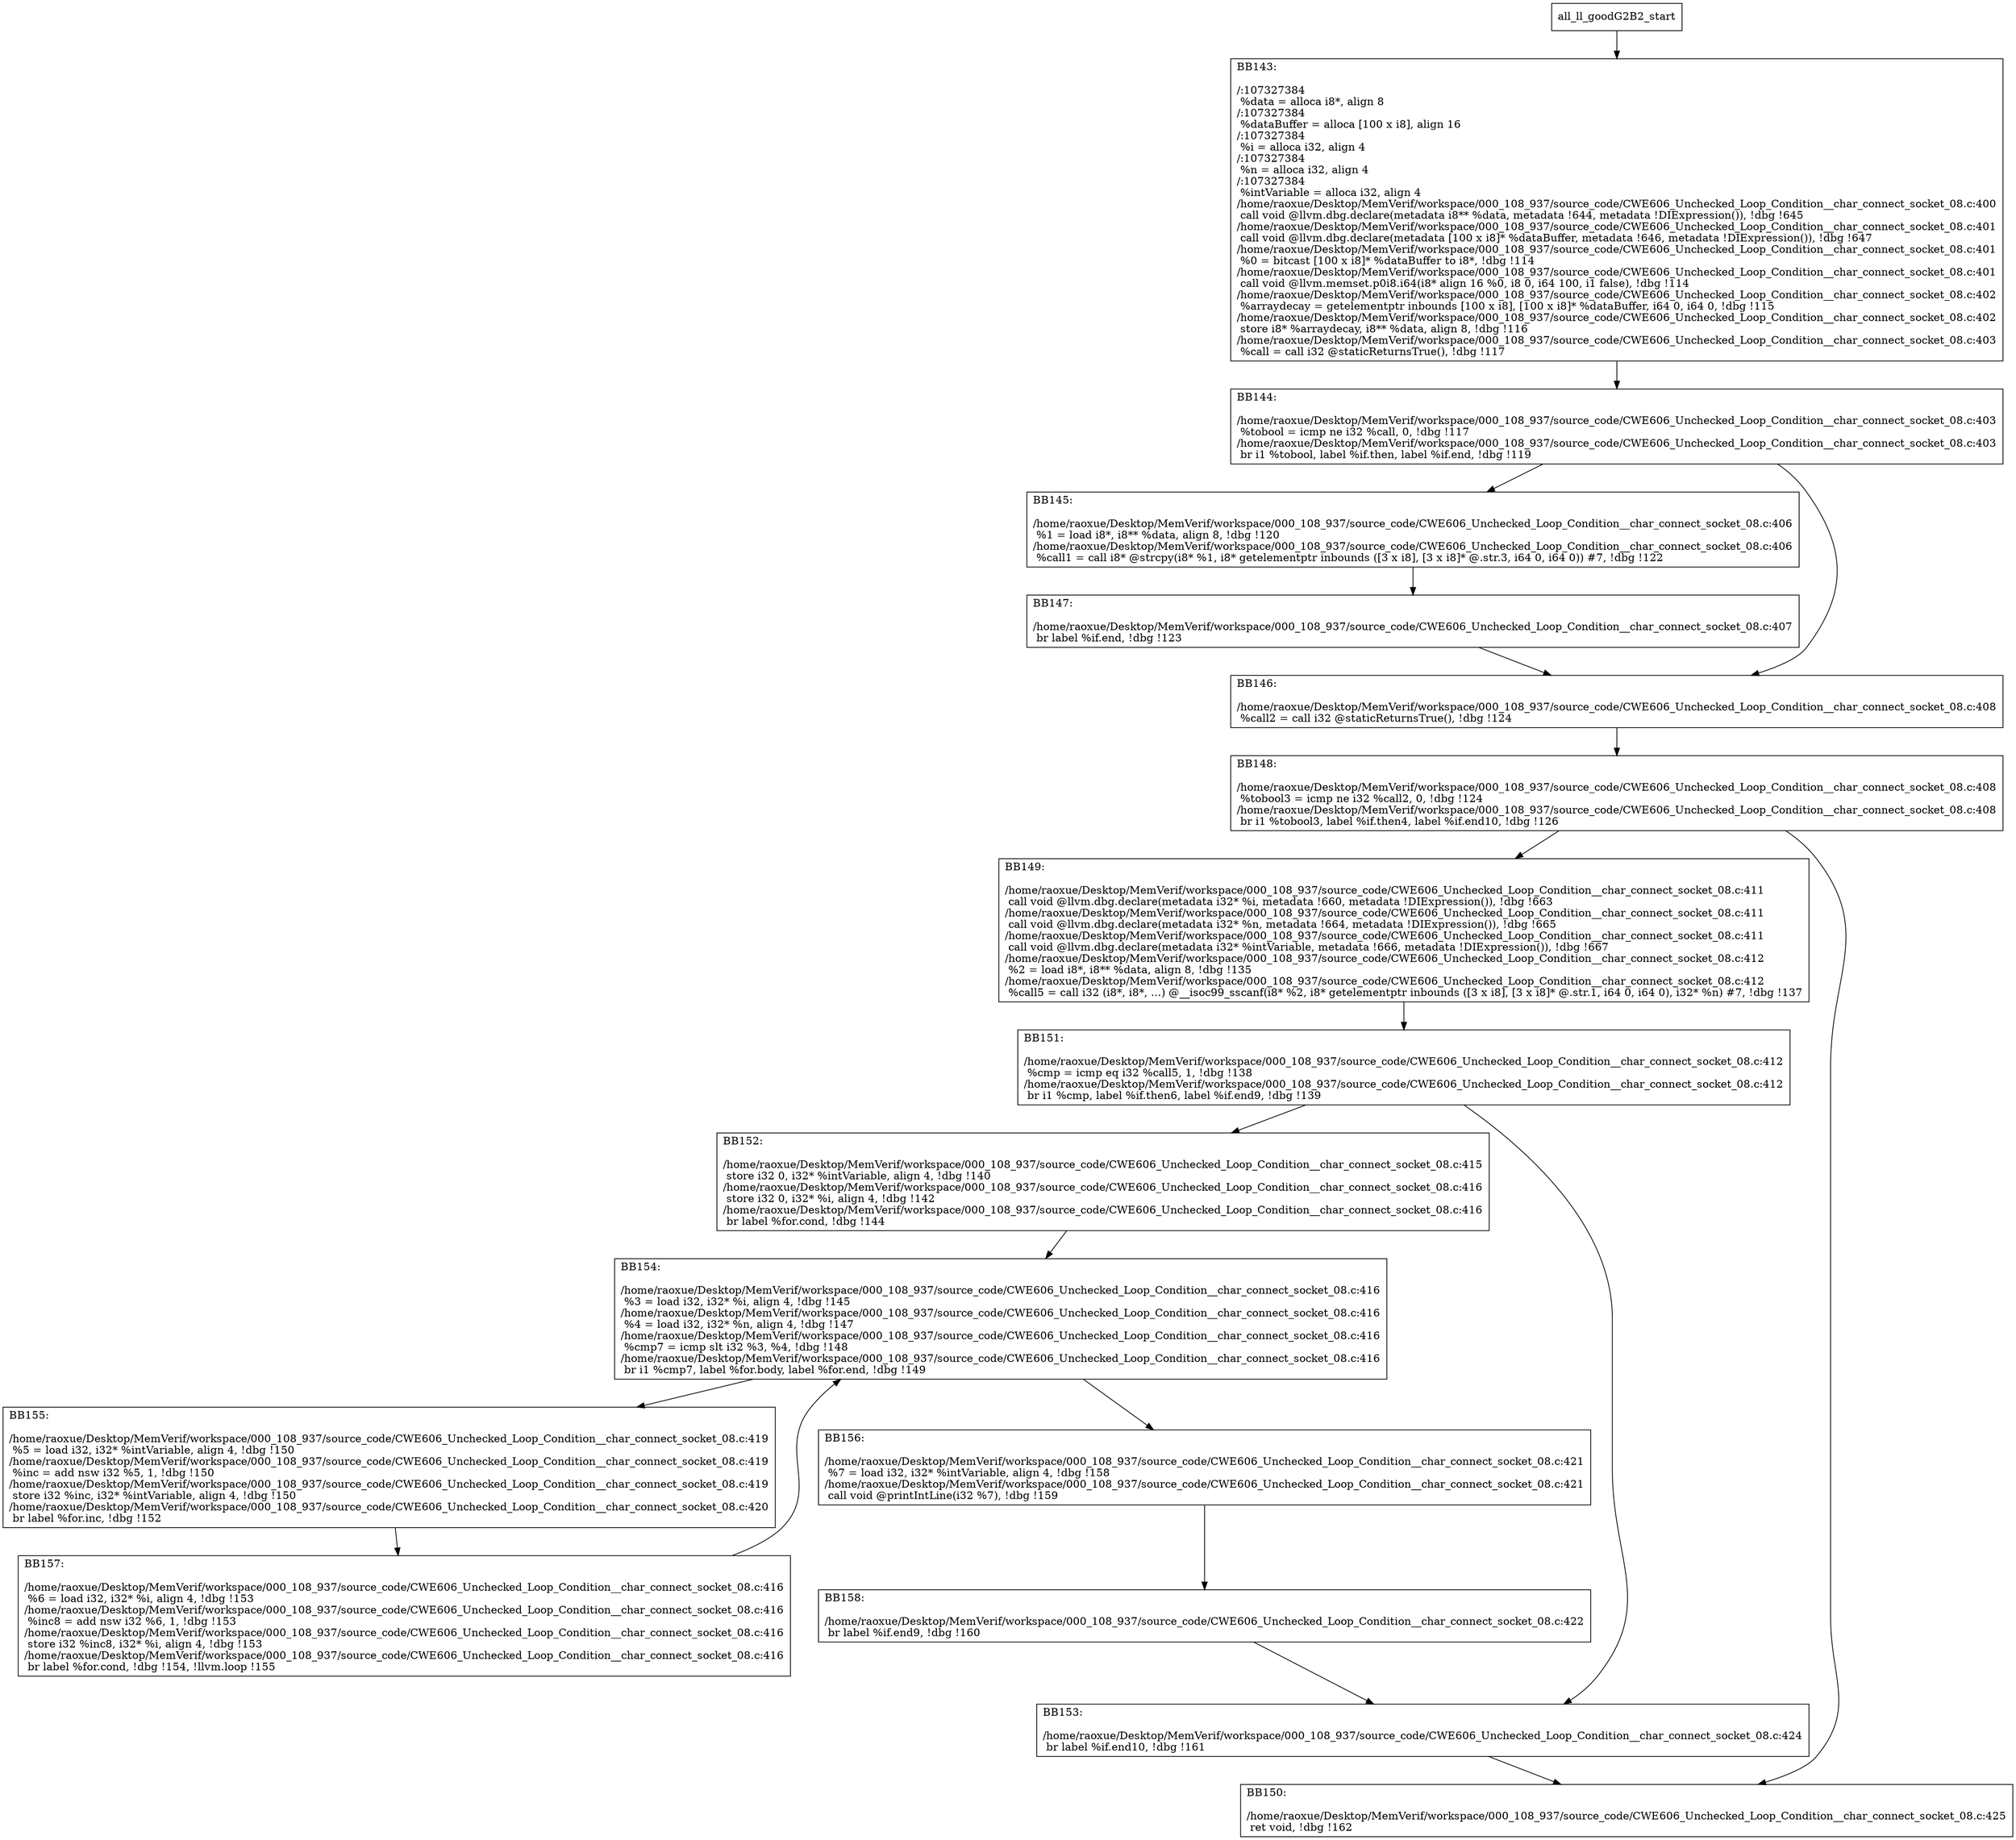 digraph "CFG for'all_ll_goodG2B2' function" {
	BBall_ll_goodG2B2_start[shape=record,label="{all_ll_goodG2B2_start}"];
	BBall_ll_goodG2B2_start-> all_ll_goodG2B2BB143;
	all_ll_goodG2B2BB143 [shape=record, label="{BB143:\l\l/:107327384\l
  %data = alloca i8*, align 8\l
/:107327384\l
  %dataBuffer = alloca [100 x i8], align 16\l
/:107327384\l
  %i = alloca i32, align 4\l
/:107327384\l
  %n = alloca i32, align 4\l
/:107327384\l
  %intVariable = alloca i32, align 4\l
/home/raoxue/Desktop/MemVerif/workspace/000_108_937/source_code/CWE606_Unchecked_Loop_Condition__char_connect_socket_08.c:400\l
  call void @llvm.dbg.declare(metadata i8** %data, metadata !644, metadata !DIExpression()), !dbg !645\l
/home/raoxue/Desktop/MemVerif/workspace/000_108_937/source_code/CWE606_Unchecked_Loop_Condition__char_connect_socket_08.c:401\l
  call void @llvm.dbg.declare(metadata [100 x i8]* %dataBuffer, metadata !646, metadata !DIExpression()), !dbg !647\l
/home/raoxue/Desktop/MemVerif/workspace/000_108_937/source_code/CWE606_Unchecked_Loop_Condition__char_connect_socket_08.c:401\l
  %0 = bitcast [100 x i8]* %dataBuffer to i8*, !dbg !114\l
/home/raoxue/Desktop/MemVerif/workspace/000_108_937/source_code/CWE606_Unchecked_Loop_Condition__char_connect_socket_08.c:401\l
  call void @llvm.memset.p0i8.i64(i8* align 16 %0, i8 0, i64 100, i1 false), !dbg !114\l
/home/raoxue/Desktop/MemVerif/workspace/000_108_937/source_code/CWE606_Unchecked_Loop_Condition__char_connect_socket_08.c:402\l
  %arraydecay = getelementptr inbounds [100 x i8], [100 x i8]* %dataBuffer, i64 0, i64 0, !dbg !115\l
/home/raoxue/Desktop/MemVerif/workspace/000_108_937/source_code/CWE606_Unchecked_Loop_Condition__char_connect_socket_08.c:402\l
  store i8* %arraydecay, i8** %data, align 8, !dbg !116\l
/home/raoxue/Desktop/MemVerif/workspace/000_108_937/source_code/CWE606_Unchecked_Loop_Condition__char_connect_socket_08.c:403\l
  %call = call i32 @staticReturnsTrue(), !dbg !117\l
}"];
	all_ll_goodG2B2BB143-> all_ll_goodG2B2BB144;
	all_ll_goodG2B2BB144 [shape=record, label="{BB144:\l\l/home/raoxue/Desktop/MemVerif/workspace/000_108_937/source_code/CWE606_Unchecked_Loop_Condition__char_connect_socket_08.c:403\l
  %tobool = icmp ne i32 %call, 0, !dbg !117\l
/home/raoxue/Desktop/MemVerif/workspace/000_108_937/source_code/CWE606_Unchecked_Loop_Condition__char_connect_socket_08.c:403\l
  br i1 %tobool, label %if.then, label %if.end, !dbg !119\l
}"];
	all_ll_goodG2B2BB144-> all_ll_goodG2B2BB145;
	all_ll_goodG2B2BB144-> all_ll_goodG2B2BB146;
	all_ll_goodG2B2BB145 [shape=record, label="{BB145:\l\l/home/raoxue/Desktop/MemVerif/workspace/000_108_937/source_code/CWE606_Unchecked_Loop_Condition__char_connect_socket_08.c:406\l
  %1 = load i8*, i8** %data, align 8, !dbg !120\l
/home/raoxue/Desktop/MemVerif/workspace/000_108_937/source_code/CWE606_Unchecked_Loop_Condition__char_connect_socket_08.c:406\l
  %call1 = call i8* @strcpy(i8* %1, i8* getelementptr inbounds ([3 x i8], [3 x i8]* @.str.3, i64 0, i64 0)) #7, !dbg !122\l
}"];
	all_ll_goodG2B2BB145-> all_ll_goodG2B2BB147;
	all_ll_goodG2B2BB147 [shape=record, label="{BB147:\l\l/home/raoxue/Desktop/MemVerif/workspace/000_108_937/source_code/CWE606_Unchecked_Loop_Condition__char_connect_socket_08.c:407\l
  br label %if.end, !dbg !123\l
}"];
	all_ll_goodG2B2BB147-> all_ll_goodG2B2BB146;
	all_ll_goodG2B2BB146 [shape=record, label="{BB146:\l\l/home/raoxue/Desktop/MemVerif/workspace/000_108_937/source_code/CWE606_Unchecked_Loop_Condition__char_connect_socket_08.c:408\l
  %call2 = call i32 @staticReturnsTrue(), !dbg !124\l
}"];
	all_ll_goodG2B2BB146-> all_ll_goodG2B2BB148;
	all_ll_goodG2B2BB148 [shape=record, label="{BB148:\l\l/home/raoxue/Desktop/MemVerif/workspace/000_108_937/source_code/CWE606_Unchecked_Loop_Condition__char_connect_socket_08.c:408\l
  %tobool3 = icmp ne i32 %call2, 0, !dbg !124\l
/home/raoxue/Desktop/MemVerif/workspace/000_108_937/source_code/CWE606_Unchecked_Loop_Condition__char_connect_socket_08.c:408\l
  br i1 %tobool3, label %if.then4, label %if.end10, !dbg !126\l
}"];
	all_ll_goodG2B2BB148-> all_ll_goodG2B2BB149;
	all_ll_goodG2B2BB148-> all_ll_goodG2B2BB150;
	all_ll_goodG2B2BB149 [shape=record, label="{BB149:\l\l/home/raoxue/Desktop/MemVerif/workspace/000_108_937/source_code/CWE606_Unchecked_Loop_Condition__char_connect_socket_08.c:411\l
  call void @llvm.dbg.declare(metadata i32* %i, metadata !660, metadata !DIExpression()), !dbg !663\l
/home/raoxue/Desktop/MemVerif/workspace/000_108_937/source_code/CWE606_Unchecked_Loop_Condition__char_connect_socket_08.c:411\l
  call void @llvm.dbg.declare(metadata i32* %n, metadata !664, metadata !DIExpression()), !dbg !665\l
/home/raoxue/Desktop/MemVerif/workspace/000_108_937/source_code/CWE606_Unchecked_Loop_Condition__char_connect_socket_08.c:411\l
  call void @llvm.dbg.declare(metadata i32* %intVariable, metadata !666, metadata !DIExpression()), !dbg !667\l
/home/raoxue/Desktop/MemVerif/workspace/000_108_937/source_code/CWE606_Unchecked_Loop_Condition__char_connect_socket_08.c:412\l
  %2 = load i8*, i8** %data, align 8, !dbg !135\l
/home/raoxue/Desktop/MemVerif/workspace/000_108_937/source_code/CWE606_Unchecked_Loop_Condition__char_connect_socket_08.c:412\l
  %call5 = call i32 (i8*, i8*, ...) @__isoc99_sscanf(i8* %2, i8* getelementptr inbounds ([3 x i8], [3 x i8]* @.str.1, i64 0, i64 0), i32* %n) #7, !dbg !137\l
}"];
	all_ll_goodG2B2BB149-> all_ll_goodG2B2BB151;
	all_ll_goodG2B2BB151 [shape=record, label="{BB151:\l\l/home/raoxue/Desktop/MemVerif/workspace/000_108_937/source_code/CWE606_Unchecked_Loop_Condition__char_connect_socket_08.c:412\l
  %cmp = icmp eq i32 %call5, 1, !dbg !138\l
/home/raoxue/Desktop/MemVerif/workspace/000_108_937/source_code/CWE606_Unchecked_Loop_Condition__char_connect_socket_08.c:412\l
  br i1 %cmp, label %if.then6, label %if.end9, !dbg !139\l
}"];
	all_ll_goodG2B2BB151-> all_ll_goodG2B2BB152;
	all_ll_goodG2B2BB151-> all_ll_goodG2B2BB153;
	all_ll_goodG2B2BB152 [shape=record, label="{BB152:\l\l/home/raoxue/Desktop/MemVerif/workspace/000_108_937/source_code/CWE606_Unchecked_Loop_Condition__char_connect_socket_08.c:415\l
  store i32 0, i32* %intVariable, align 4, !dbg !140\l
/home/raoxue/Desktop/MemVerif/workspace/000_108_937/source_code/CWE606_Unchecked_Loop_Condition__char_connect_socket_08.c:416\l
  store i32 0, i32* %i, align 4, !dbg !142\l
/home/raoxue/Desktop/MemVerif/workspace/000_108_937/source_code/CWE606_Unchecked_Loop_Condition__char_connect_socket_08.c:416\l
  br label %for.cond, !dbg !144\l
}"];
	all_ll_goodG2B2BB152-> all_ll_goodG2B2BB154;
	all_ll_goodG2B2BB154 [shape=record, label="{BB154:\l\l/home/raoxue/Desktop/MemVerif/workspace/000_108_937/source_code/CWE606_Unchecked_Loop_Condition__char_connect_socket_08.c:416\l
  %3 = load i32, i32* %i, align 4, !dbg !145\l
/home/raoxue/Desktop/MemVerif/workspace/000_108_937/source_code/CWE606_Unchecked_Loop_Condition__char_connect_socket_08.c:416\l
  %4 = load i32, i32* %n, align 4, !dbg !147\l
/home/raoxue/Desktop/MemVerif/workspace/000_108_937/source_code/CWE606_Unchecked_Loop_Condition__char_connect_socket_08.c:416\l
  %cmp7 = icmp slt i32 %3, %4, !dbg !148\l
/home/raoxue/Desktop/MemVerif/workspace/000_108_937/source_code/CWE606_Unchecked_Loop_Condition__char_connect_socket_08.c:416\l
  br i1 %cmp7, label %for.body, label %for.end, !dbg !149\l
}"];
	all_ll_goodG2B2BB154-> all_ll_goodG2B2BB155;
	all_ll_goodG2B2BB154-> all_ll_goodG2B2BB156;
	all_ll_goodG2B2BB155 [shape=record, label="{BB155:\l\l/home/raoxue/Desktop/MemVerif/workspace/000_108_937/source_code/CWE606_Unchecked_Loop_Condition__char_connect_socket_08.c:419\l
  %5 = load i32, i32* %intVariable, align 4, !dbg !150\l
/home/raoxue/Desktop/MemVerif/workspace/000_108_937/source_code/CWE606_Unchecked_Loop_Condition__char_connect_socket_08.c:419\l
  %inc = add nsw i32 %5, 1, !dbg !150\l
/home/raoxue/Desktop/MemVerif/workspace/000_108_937/source_code/CWE606_Unchecked_Loop_Condition__char_connect_socket_08.c:419\l
  store i32 %inc, i32* %intVariable, align 4, !dbg !150\l
/home/raoxue/Desktop/MemVerif/workspace/000_108_937/source_code/CWE606_Unchecked_Loop_Condition__char_connect_socket_08.c:420\l
  br label %for.inc, !dbg !152\l
}"];
	all_ll_goodG2B2BB155-> all_ll_goodG2B2BB157;
	all_ll_goodG2B2BB157 [shape=record, label="{BB157:\l\l/home/raoxue/Desktop/MemVerif/workspace/000_108_937/source_code/CWE606_Unchecked_Loop_Condition__char_connect_socket_08.c:416\l
  %6 = load i32, i32* %i, align 4, !dbg !153\l
/home/raoxue/Desktop/MemVerif/workspace/000_108_937/source_code/CWE606_Unchecked_Loop_Condition__char_connect_socket_08.c:416\l
  %inc8 = add nsw i32 %6, 1, !dbg !153\l
/home/raoxue/Desktop/MemVerif/workspace/000_108_937/source_code/CWE606_Unchecked_Loop_Condition__char_connect_socket_08.c:416\l
  store i32 %inc8, i32* %i, align 4, !dbg !153\l
/home/raoxue/Desktop/MemVerif/workspace/000_108_937/source_code/CWE606_Unchecked_Loop_Condition__char_connect_socket_08.c:416\l
  br label %for.cond, !dbg !154, !llvm.loop !155\l
}"];
	all_ll_goodG2B2BB157-> all_ll_goodG2B2BB154;
	all_ll_goodG2B2BB156 [shape=record, label="{BB156:\l\l/home/raoxue/Desktop/MemVerif/workspace/000_108_937/source_code/CWE606_Unchecked_Loop_Condition__char_connect_socket_08.c:421\l
  %7 = load i32, i32* %intVariable, align 4, !dbg !158\l
/home/raoxue/Desktop/MemVerif/workspace/000_108_937/source_code/CWE606_Unchecked_Loop_Condition__char_connect_socket_08.c:421\l
  call void @printIntLine(i32 %7), !dbg !159\l
}"];
	all_ll_goodG2B2BB156-> all_ll_goodG2B2BB158;
	all_ll_goodG2B2BB158 [shape=record, label="{BB158:\l\l/home/raoxue/Desktop/MemVerif/workspace/000_108_937/source_code/CWE606_Unchecked_Loop_Condition__char_connect_socket_08.c:422\l
  br label %if.end9, !dbg !160\l
}"];
	all_ll_goodG2B2BB158-> all_ll_goodG2B2BB153;
	all_ll_goodG2B2BB153 [shape=record, label="{BB153:\l\l/home/raoxue/Desktop/MemVerif/workspace/000_108_937/source_code/CWE606_Unchecked_Loop_Condition__char_connect_socket_08.c:424\l
  br label %if.end10, !dbg !161\l
}"];
	all_ll_goodG2B2BB153-> all_ll_goodG2B2BB150;
	all_ll_goodG2B2BB150 [shape=record, label="{BB150:\l\l/home/raoxue/Desktop/MemVerif/workspace/000_108_937/source_code/CWE606_Unchecked_Loop_Condition__char_connect_socket_08.c:425\l
  ret void, !dbg !162\l
}"];
}
